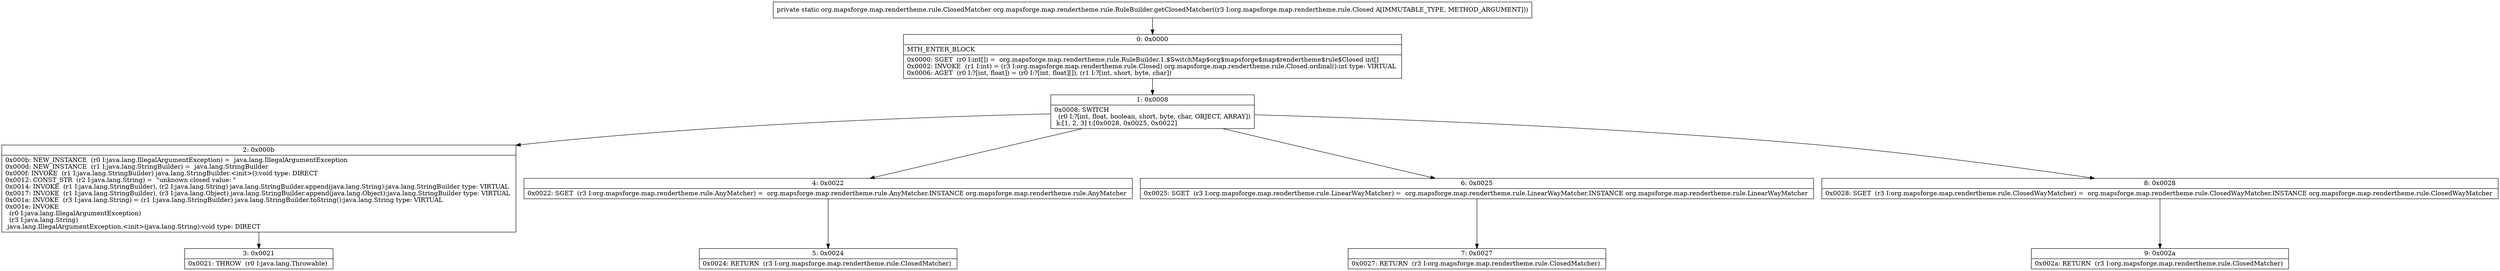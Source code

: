 digraph "CFG fororg.mapsforge.map.rendertheme.rule.RuleBuilder.getClosedMatcher(Lorg\/mapsforge\/map\/rendertheme\/rule\/Closed;)Lorg\/mapsforge\/map\/rendertheme\/rule\/ClosedMatcher;" {
Node_0 [shape=record,label="{0\:\ 0x0000|MTH_ENTER_BLOCK\l|0x0000: SGET  (r0 I:int[]) =  org.mapsforge.map.rendertheme.rule.RuleBuilder.1.$SwitchMap$org$mapsforge$map$rendertheme$rule$Closed int[] \l0x0002: INVOKE  (r1 I:int) = (r3 I:org.mapsforge.map.rendertheme.rule.Closed) org.mapsforge.map.rendertheme.rule.Closed.ordinal():int type: VIRTUAL \l0x0006: AGET  (r0 I:?[int, float]) = (r0 I:?[int, float][]), (r1 I:?[int, short, byte, char]) \l}"];
Node_1 [shape=record,label="{1\:\ 0x0008|0x0008: SWITCH  \l  (r0 I:?[int, float, boolean, short, byte, char, OBJECT, ARRAY])\l k:[1, 2, 3] t:[0x0028, 0x0025, 0x0022] \l}"];
Node_2 [shape=record,label="{2\:\ 0x000b|0x000b: NEW_INSTANCE  (r0 I:java.lang.IllegalArgumentException) =  java.lang.IllegalArgumentException \l0x000d: NEW_INSTANCE  (r1 I:java.lang.StringBuilder) =  java.lang.StringBuilder \l0x000f: INVOKE  (r1 I:java.lang.StringBuilder) java.lang.StringBuilder.\<init\>():void type: DIRECT \l0x0012: CONST_STR  (r2 I:java.lang.String) =  \"unknown closed value: \" \l0x0014: INVOKE  (r1 I:java.lang.StringBuilder), (r2 I:java.lang.String) java.lang.StringBuilder.append(java.lang.String):java.lang.StringBuilder type: VIRTUAL \l0x0017: INVOKE  (r1 I:java.lang.StringBuilder), (r3 I:java.lang.Object) java.lang.StringBuilder.append(java.lang.Object):java.lang.StringBuilder type: VIRTUAL \l0x001a: INVOKE  (r3 I:java.lang.String) = (r1 I:java.lang.StringBuilder) java.lang.StringBuilder.toString():java.lang.String type: VIRTUAL \l0x001e: INVOKE  \l  (r0 I:java.lang.IllegalArgumentException)\l  (r3 I:java.lang.String)\l java.lang.IllegalArgumentException.\<init\>(java.lang.String):void type: DIRECT \l}"];
Node_3 [shape=record,label="{3\:\ 0x0021|0x0021: THROW  (r0 I:java.lang.Throwable) \l}"];
Node_4 [shape=record,label="{4\:\ 0x0022|0x0022: SGET  (r3 I:org.mapsforge.map.rendertheme.rule.AnyMatcher) =  org.mapsforge.map.rendertheme.rule.AnyMatcher.INSTANCE org.mapsforge.map.rendertheme.rule.AnyMatcher \l}"];
Node_5 [shape=record,label="{5\:\ 0x0024|0x0024: RETURN  (r3 I:org.mapsforge.map.rendertheme.rule.ClosedMatcher) \l}"];
Node_6 [shape=record,label="{6\:\ 0x0025|0x0025: SGET  (r3 I:org.mapsforge.map.rendertheme.rule.LinearWayMatcher) =  org.mapsforge.map.rendertheme.rule.LinearWayMatcher.INSTANCE org.mapsforge.map.rendertheme.rule.LinearWayMatcher \l}"];
Node_7 [shape=record,label="{7\:\ 0x0027|0x0027: RETURN  (r3 I:org.mapsforge.map.rendertheme.rule.ClosedMatcher) \l}"];
Node_8 [shape=record,label="{8\:\ 0x0028|0x0028: SGET  (r3 I:org.mapsforge.map.rendertheme.rule.ClosedWayMatcher) =  org.mapsforge.map.rendertheme.rule.ClosedWayMatcher.INSTANCE org.mapsforge.map.rendertheme.rule.ClosedWayMatcher \l}"];
Node_9 [shape=record,label="{9\:\ 0x002a|0x002a: RETURN  (r3 I:org.mapsforge.map.rendertheme.rule.ClosedMatcher) \l}"];
MethodNode[shape=record,label="{private static org.mapsforge.map.rendertheme.rule.ClosedMatcher org.mapsforge.map.rendertheme.rule.RuleBuilder.getClosedMatcher((r3 I:org.mapsforge.map.rendertheme.rule.Closed A[IMMUTABLE_TYPE, METHOD_ARGUMENT])) }"];
MethodNode -> Node_0;
Node_0 -> Node_1;
Node_1 -> Node_2;
Node_1 -> Node_4;
Node_1 -> Node_6;
Node_1 -> Node_8;
Node_2 -> Node_3;
Node_4 -> Node_5;
Node_6 -> Node_7;
Node_8 -> Node_9;
}

